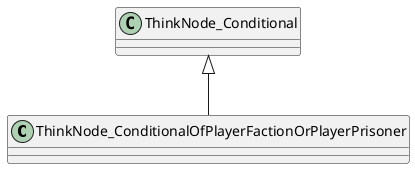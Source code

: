 @startuml
class ThinkNode_ConditionalOfPlayerFactionOrPlayerPrisoner {
}
ThinkNode_Conditional <|-- ThinkNode_ConditionalOfPlayerFactionOrPlayerPrisoner
@enduml
